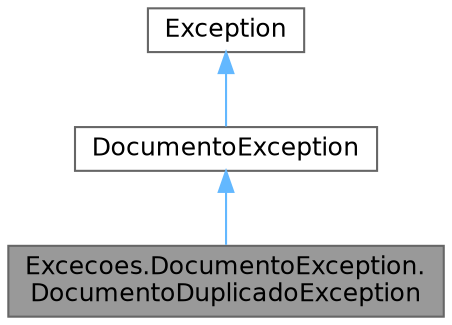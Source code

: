 digraph "Excecoes.DocumentoException.DocumentoDuplicadoException"
{
 // LATEX_PDF_SIZE
  bgcolor="transparent";
  edge [fontname=Helvetica,fontsize=12,labelfontname=Helvetica,labelfontsize=10];
  node [fontname=Helvetica,fontsize=12,shape=box,height=0.2,width=0.4];
  Node1 [id="Node000001",label="Excecoes.DocumentoException.\lDocumentoDuplicadoException",height=0.2,width=0.4,color="gray40", fillcolor="grey60", style="filled", fontcolor="black",tooltip="Exceção lançada quando um documento duplicado é adicionado à lista."];
  Node2 -> Node1 [id="edge1_Node000001_Node000002",dir="back",color="steelblue1",style="solid",tooltip=" "];
  Node2 [id="Node000002",label="DocumentoException",height=0.2,width=0.4,color="gray40", fillcolor="white", style="filled",URL="$class_excecoes_1_1_documento_exception.html",tooltip="Exceção base para o domínio de Documento."];
  Node3 -> Node2 [id="edge2_Node000002_Node000003",dir="back",color="steelblue1",style="solid",tooltip=" "];
  Node3 [id="Node000003",label="Exception",height=0.2,width=0.4,color="gray40", fillcolor="white", style="filled",tooltip=" "];
}
